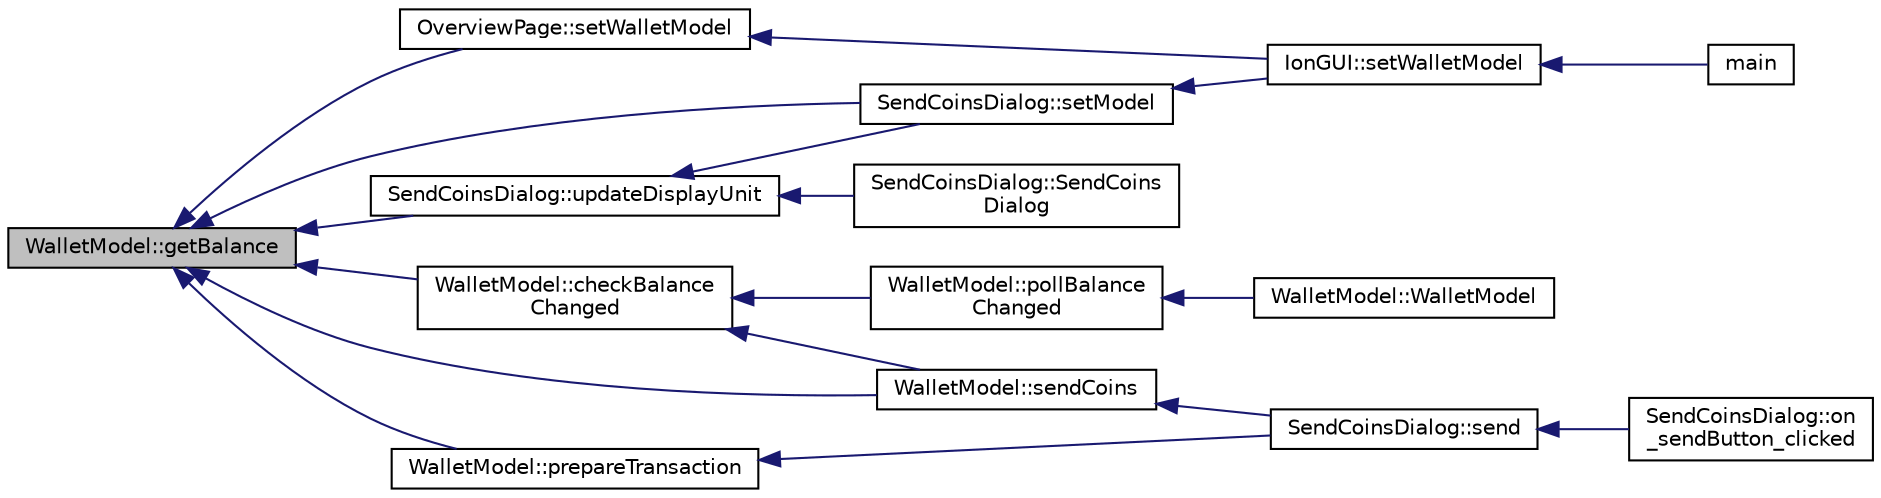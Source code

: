 digraph "WalletModel::getBalance"
{
  edge [fontname="Helvetica",fontsize="10",labelfontname="Helvetica",labelfontsize="10"];
  node [fontname="Helvetica",fontsize="10",shape=record];
  rankdir="LR";
  Node504 [label="WalletModel::getBalance",height=0.2,width=0.4,color="black", fillcolor="grey75", style="filled", fontcolor="black"];
  Node504 -> Node505 [dir="back",color="midnightblue",fontsize="10",style="solid",fontname="Helvetica"];
  Node505 [label="OverviewPage::setWalletModel",height=0.2,width=0.4,color="black", fillcolor="white", style="filled",URL="$d1/d91/class_overview_page.html#a2ed52a3a87e9c74fee38fa873c9bc71f"];
  Node505 -> Node506 [dir="back",color="midnightblue",fontsize="10",style="solid",fontname="Helvetica"];
  Node506 [label="IonGUI::setWalletModel",height=0.2,width=0.4,color="black", fillcolor="white", style="filled",URL="$dc/d0b/class_ion_g_u_i.html#a37f87db65498b036d387c705a749c45d",tooltip="Set the wallet model. "];
  Node506 -> Node507 [dir="back",color="midnightblue",fontsize="10",style="solid",fontname="Helvetica"];
  Node507 [label="main",height=0.2,width=0.4,color="black", fillcolor="white", style="filled",URL="$d5/d2d/ion_8cpp.html#a0ddf1224851353fc92bfbff6f499fa97"];
  Node504 -> Node508 [dir="back",color="midnightblue",fontsize="10",style="solid",fontname="Helvetica"];
  Node508 [label="SendCoinsDialog::setModel",height=0.2,width=0.4,color="black", fillcolor="white", style="filled",URL="$d6/de6/class_send_coins_dialog.html#a73a6c1b1850a334ee652ac167713a2aa"];
  Node508 -> Node506 [dir="back",color="midnightblue",fontsize="10",style="solid",fontname="Helvetica"];
  Node504 -> Node509 [dir="back",color="midnightblue",fontsize="10",style="solid",fontname="Helvetica"];
  Node509 [label="SendCoinsDialog::updateDisplayUnit",height=0.2,width=0.4,color="black", fillcolor="white", style="filled",URL="$d6/de6/class_send_coins_dialog.html#a74815ad8502b126200b6fd2e59e9f042"];
  Node509 -> Node510 [dir="back",color="midnightblue",fontsize="10",style="solid",fontname="Helvetica"];
  Node510 [label="SendCoinsDialog::SendCoins\lDialog",height=0.2,width=0.4,color="black", fillcolor="white", style="filled",URL="$d6/de6/class_send_coins_dialog.html#a0df5bc29d1df68eda44826651afc595f"];
  Node509 -> Node508 [dir="back",color="midnightblue",fontsize="10",style="solid",fontname="Helvetica"];
  Node504 -> Node511 [dir="back",color="midnightblue",fontsize="10",style="solid",fontname="Helvetica"];
  Node511 [label="WalletModel::checkBalance\lChanged",height=0.2,width=0.4,color="black", fillcolor="white", style="filled",URL="$d4/d27/class_wallet_model.html#adcc4eb8cd71cb4de223621866bb7fb7d"];
  Node511 -> Node512 [dir="back",color="midnightblue",fontsize="10",style="solid",fontname="Helvetica"];
  Node512 [label="WalletModel::pollBalance\lChanged",height=0.2,width=0.4,color="black", fillcolor="white", style="filled",URL="$d4/d27/class_wallet_model.html#a51469b2d95cfd4bc0a14ee456fca7b95"];
  Node512 -> Node513 [dir="back",color="midnightblue",fontsize="10",style="solid",fontname="Helvetica"];
  Node513 [label="WalletModel::WalletModel",height=0.2,width=0.4,color="black", fillcolor="white", style="filled",URL="$d4/d27/class_wallet_model.html#af50d9654d2f20e4e4f0789dcb64ad6b1"];
  Node511 -> Node514 [dir="back",color="midnightblue",fontsize="10",style="solid",fontname="Helvetica"];
  Node514 [label="WalletModel::sendCoins",height=0.2,width=0.4,color="black", fillcolor="white", style="filled",URL="$d4/d27/class_wallet_model.html#a053fb3ff2b8b0347f83e6bb591126746"];
  Node514 -> Node515 [dir="back",color="midnightblue",fontsize="10",style="solid",fontname="Helvetica"];
  Node515 [label="SendCoinsDialog::send",height=0.2,width=0.4,color="black", fillcolor="white", style="filled",URL="$d6/de6/class_send_coins_dialog.html#afd8d436a16ea7dba1276e8fdfdc8b2d3"];
  Node515 -> Node516 [dir="back",color="midnightblue",fontsize="10",style="solid",fontname="Helvetica"];
  Node516 [label="SendCoinsDialog::on\l_sendButton_clicked",height=0.2,width=0.4,color="black", fillcolor="white", style="filled",URL="$d6/de6/class_send_coins_dialog.html#a2cab7cf9ea5040b9e2189297f7d3c764"];
  Node504 -> Node517 [dir="back",color="midnightblue",fontsize="10",style="solid",fontname="Helvetica"];
  Node517 [label="WalletModel::prepareTransaction",height=0.2,width=0.4,color="black", fillcolor="white", style="filled",URL="$d4/d27/class_wallet_model.html#a8abc851901c7c7343ebfb5a8e5fc0154"];
  Node517 -> Node515 [dir="back",color="midnightblue",fontsize="10",style="solid",fontname="Helvetica"];
  Node504 -> Node514 [dir="back",color="midnightblue",fontsize="10",style="solid",fontname="Helvetica"];
}
